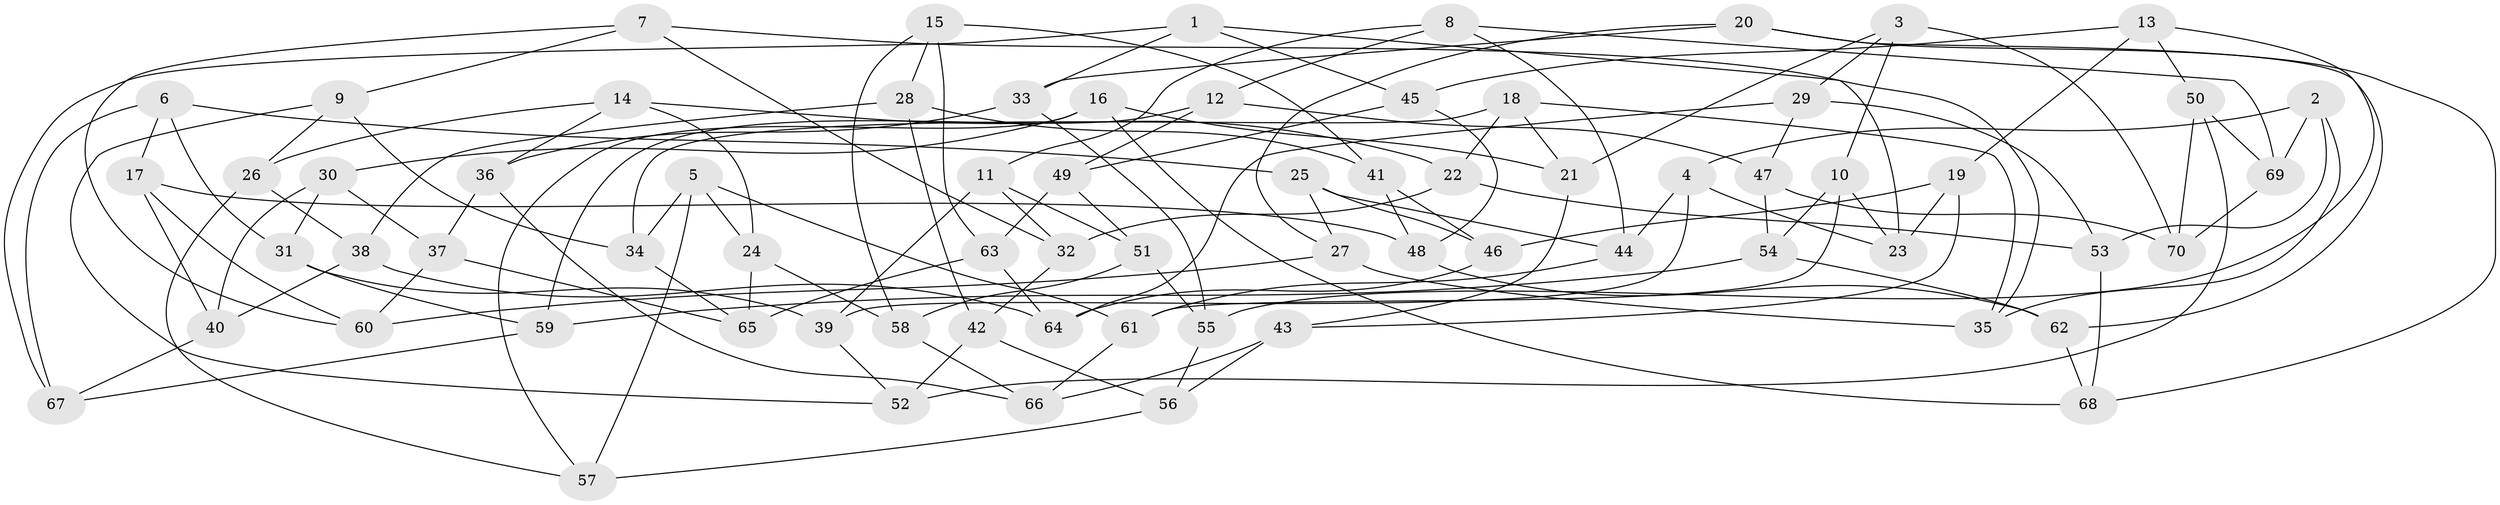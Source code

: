// coarse degree distribution, {6: 0.5853658536585366, 4: 0.2682926829268293, 5: 0.12195121951219512, 3: 0.024390243902439025}
// Generated by graph-tools (version 1.1) at 2025/42/03/06/25 10:42:21]
// undirected, 70 vertices, 140 edges
graph export_dot {
graph [start="1"]
  node [color=gray90,style=filled];
  1;
  2;
  3;
  4;
  5;
  6;
  7;
  8;
  9;
  10;
  11;
  12;
  13;
  14;
  15;
  16;
  17;
  18;
  19;
  20;
  21;
  22;
  23;
  24;
  25;
  26;
  27;
  28;
  29;
  30;
  31;
  32;
  33;
  34;
  35;
  36;
  37;
  38;
  39;
  40;
  41;
  42;
  43;
  44;
  45;
  46;
  47;
  48;
  49;
  50;
  51;
  52;
  53;
  54;
  55;
  56;
  57;
  58;
  59;
  60;
  61;
  62;
  63;
  64;
  65;
  66;
  67;
  68;
  69;
  70;
  1 -- 33;
  1 -- 45;
  1 -- 67;
  1 -- 23;
  2 -- 69;
  2 -- 53;
  2 -- 4;
  2 -- 35;
  3 -- 70;
  3 -- 29;
  3 -- 10;
  3 -- 21;
  4 -- 39;
  4 -- 23;
  4 -- 44;
  5 -- 34;
  5 -- 24;
  5 -- 57;
  5 -- 61;
  6 -- 17;
  6 -- 67;
  6 -- 31;
  6 -- 25;
  7 -- 60;
  7 -- 32;
  7 -- 35;
  7 -- 9;
  8 -- 69;
  8 -- 12;
  8 -- 11;
  8 -- 44;
  9 -- 52;
  9 -- 26;
  9 -- 34;
  10 -- 61;
  10 -- 23;
  10 -- 54;
  11 -- 51;
  11 -- 39;
  11 -- 32;
  12 -- 59;
  12 -- 47;
  12 -- 49;
  13 -- 19;
  13 -- 50;
  13 -- 55;
  13 -- 45;
  14 -- 24;
  14 -- 26;
  14 -- 22;
  14 -- 36;
  15 -- 63;
  15 -- 58;
  15 -- 28;
  15 -- 41;
  16 -- 30;
  16 -- 68;
  16 -- 21;
  16 -- 57;
  17 -- 48;
  17 -- 40;
  17 -- 60;
  18 -- 34;
  18 -- 35;
  18 -- 21;
  18 -- 22;
  19 -- 46;
  19 -- 23;
  19 -- 43;
  20 -- 68;
  20 -- 62;
  20 -- 33;
  20 -- 27;
  21 -- 43;
  22 -- 53;
  22 -- 32;
  24 -- 65;
  24 -- 58;
  25 -- 44;
  25 -- 27;
  25 -- 46;
  26 -- 57;
  26 -- 38;
  27 -- 60;
  27 -- 35;
  28 -- 38;
  28 -- 41;
  28 -- 42;
  29 -- 53;
  29 -- 64;
  29 -- 47;
  30 -- 40;
  30 -- 31;
  30 -- 37;
  31 -- 59;
  31 -- 39;
  32 -- 42;
  33 -- 55;
  33 -- 36;
  34 -- 65;
  36 -- 66;
  36 -- 37;
  37 -- 60;
  37 -- 65;
  38 -- 40;
  38 -- 64;
  39 -- 52;
  40 -- 67;
  41 -- 46;
  41 -- 48;
  42 -- 56;
  42 -- 52;
  43 -- 56;
  43 -- 66;
  44 -- 61;
  45 -- 49;
  45 -- 48;
  46 -- 64;
  47 -- 54;
  47 -- 70;
  48 -- 62;
  49 -- 51;
  49 -- 63;
  50 -- 52;
  50 -- 70;
  50 -- 69;
  51 -- 58;
  51 -- 55;
  53 -- 68;
  54 -- 59;
  54 -- 62;
  55 -- 56;
  56 -- 57;
  58 -- 66;
  59 -- 67;
  61 -- 66;
  62 -- 68;
  63 -- 64;
  63 -- 65;
  69 -- 70;
}
